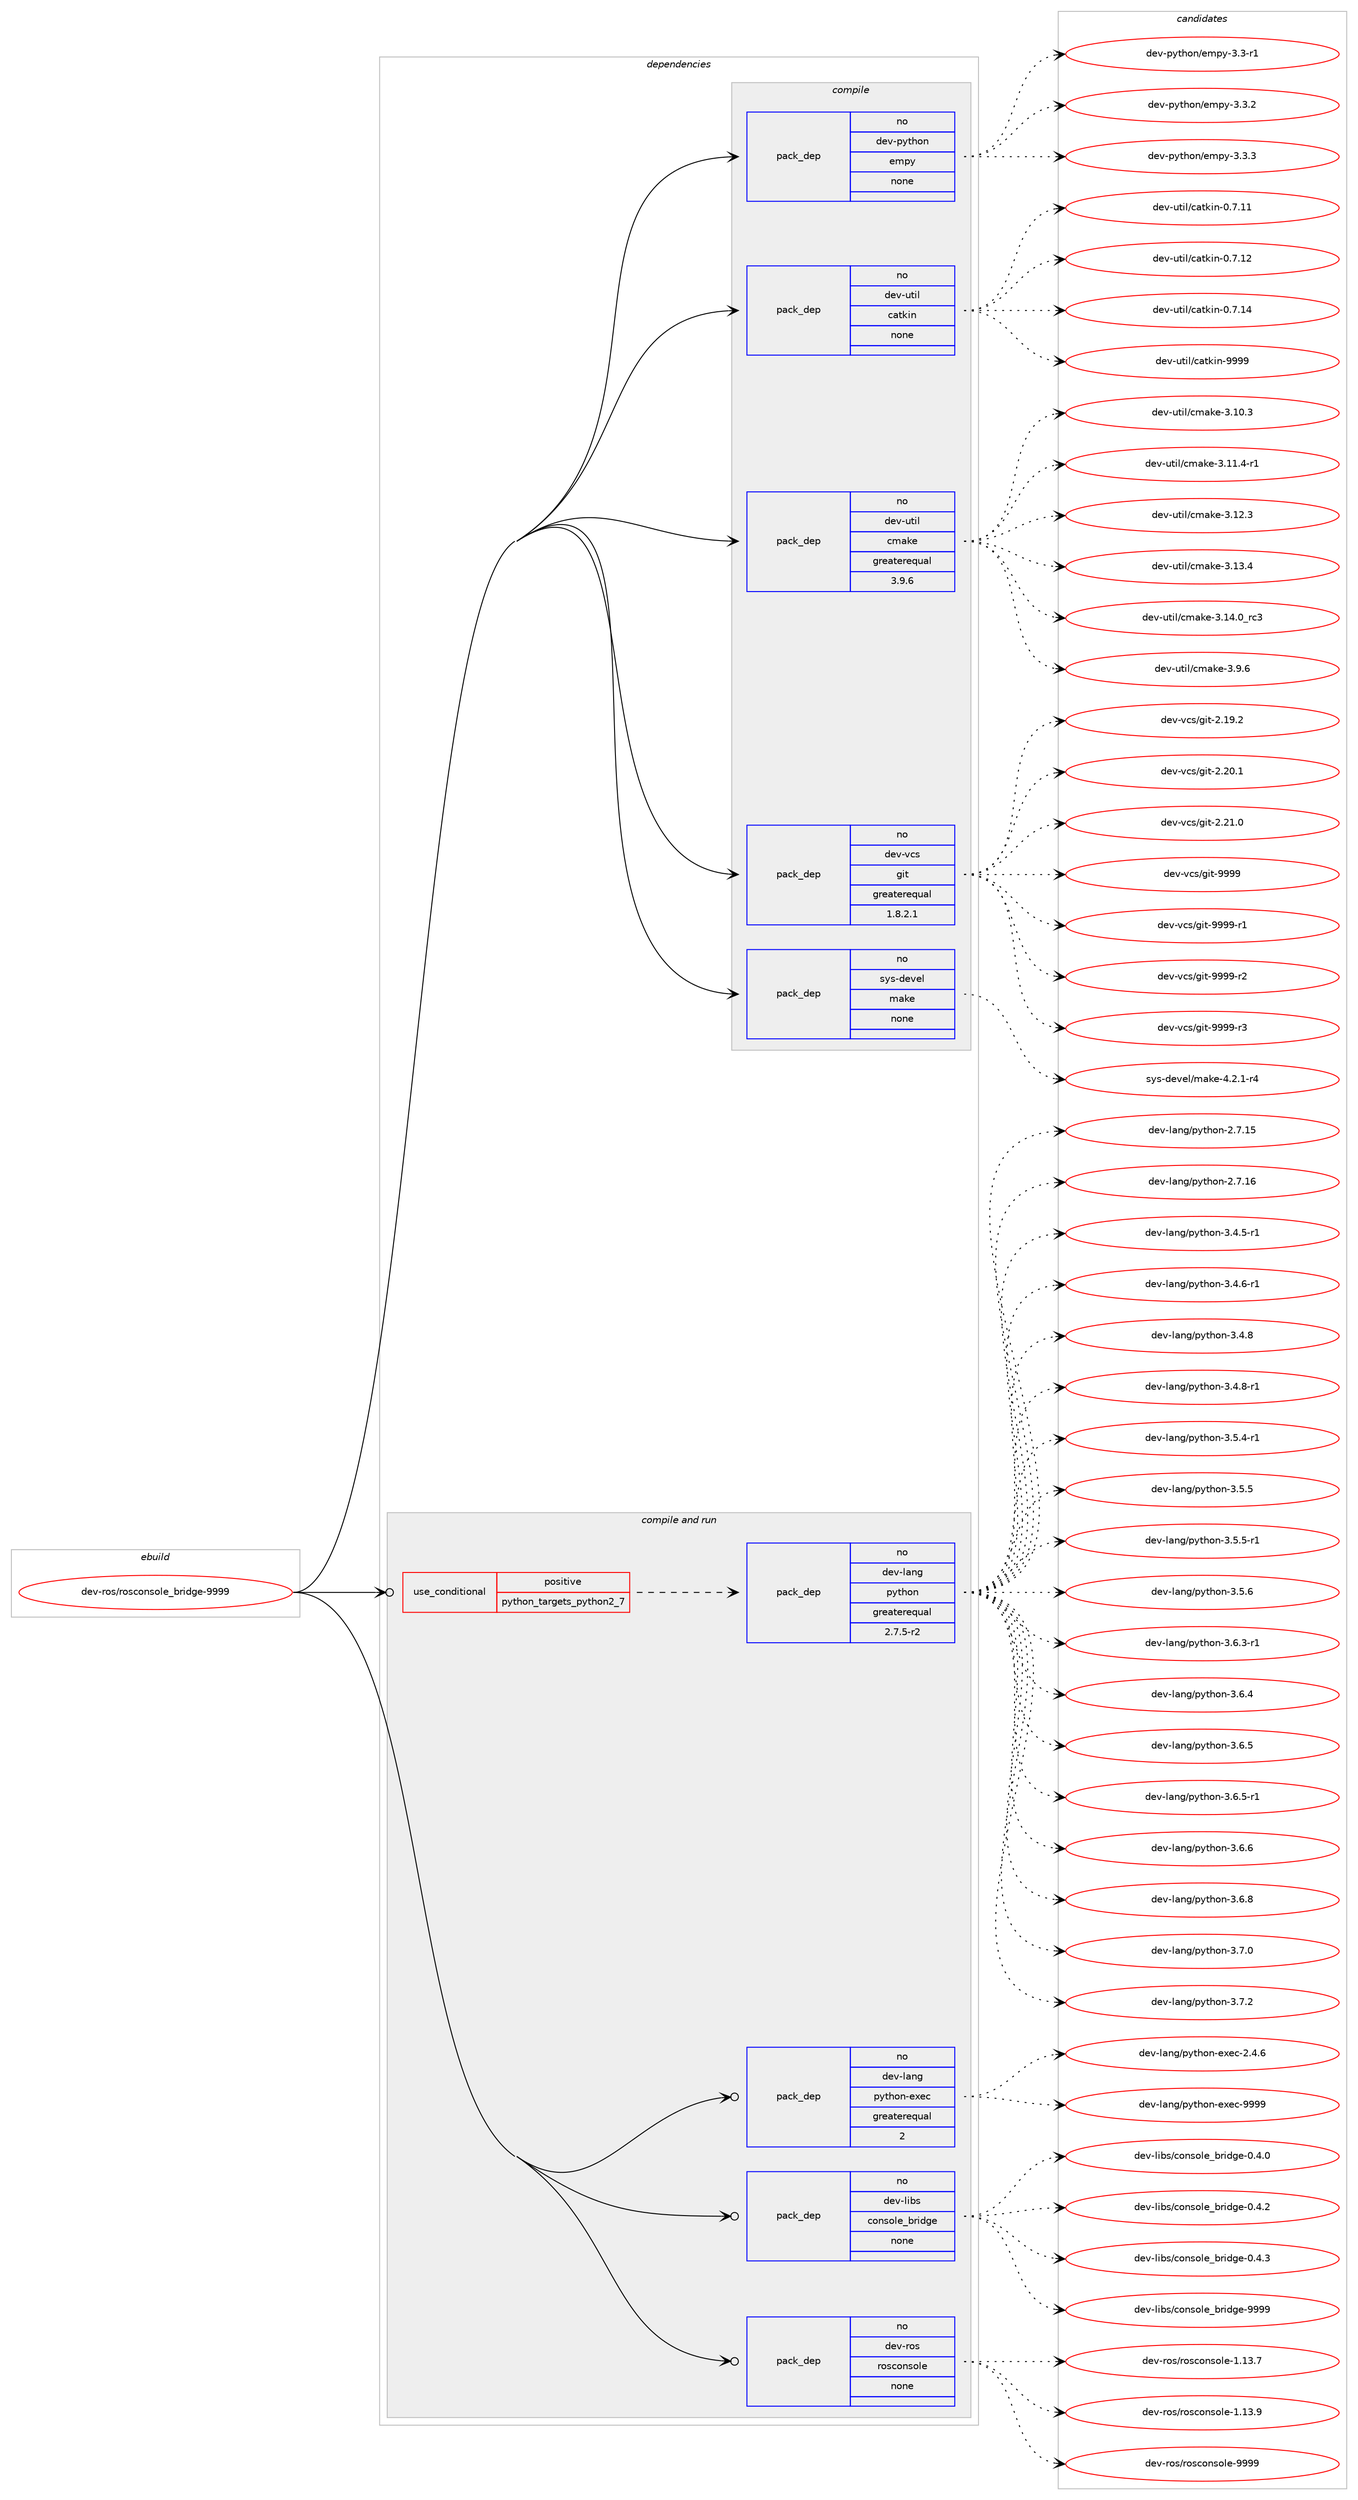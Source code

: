 digraph prolog {

# *************
# Graph options
# *************

newrank=true;
concentrate=true;
compound=true;
graph [rankdir=LR,fontname=Helvetica,fontsize=10,ranksep=1.5];#, ranksep=2.5, nodesep=0.2];
edge  [arrowhead=vee];
node  [fontname=Helvetica,fontsize=10];

# **********
# The ebuild
# **********

subgraph cluster_leftcol {
color=gray;
rank=same;
label=<<i>ebuild</i>>;
id [label="dev-ros/rosconsole_bridge-9999", color=red, width=4, href="../dev-ros/rosconsole_bridge-9999.svg"];
}

# ****************
# The dependencies
# ****************

subgraph cluster_midcol {
color=gray;
label=<<i>dependencies</i>>;
subgraph cluster_compile {
fillcolor="#eeeeee";
style=filled;
label=<<i>compile</i>>;
subgraph pack1051195 {
dependency1464329 [label=<<TABLE BORDER="0" CELLBORDER="1" CELLSPACING="0" CELLPADDING="4" WIDTH="220"><TR><TD ROWSPAN="6" CELLPADDING="30">pack_dep</TD></TR><TR><TD WIDTH="110">no</TD></TR><TR><TD>dev-python</TD></TR><TR><TD>empy</TD></TR><TR><TD>none</TD></TR><TR><TD></TD></TR></TABLE>>, shape=none, color=blue];
}
id:e -> dependency1464329:w [weight=20,style="solid",arrowhead="vee"];
subgraph pack1051196 {
dependency1464330 [label=<<TABLE BORDER="0" CELLBORDER="1" CELLSPACING="0" CELLPADDING="4" WIDTH="220"><TR><TD ROWSPAN="6" CELLPADDING="30">pack_dep</TD></TR><TR><TD WIDTH="110">no</TD></TR><TR><TD>dev-util</TD></TR><TR><TD>catkin</TD></TR><TR><TD>none</TD></TR><TR><TD></TD></TR></TABLE>>, shape=none, color=blue];
}
id:e -> dependency1464330:w [weight=20,style="solid",arrowhead="vee"];
subgraph pack1051197 {
dependency1464331 [label=<<TABLE BORDER="0" CELLBORDER="1" CELLSPACING="0" CELLPADDING="4" WIDTH="220"><TR><TD ROWSPAN="6" CELLPADDING="30">pack_dep</TD></TR><TR><TD WIDTH="110">no</TD></TR><TR><TD>dev-util</TD></TR><TR><TD>cmake</TD></TR><TR><TD>greaterequal</TD></TR><TR><TD>3.9.6</TD></TR></TABLE>>, shape=none, color=blue];
}
id:e -> dependency1464331:w [weight=20,style="solid",arrowhead="vee"];
subgraph pack1051198 {
dependency1464332 [label=<<TABLE BORDER="0" CELLBORDER="1" CELLSPACING="0" CELLPADDING="4" WIDTH="220"><TR><TD ROWSPAN="6" CELLPADDING="30">pack_dep</TD></TR><TR><TD WIDTH="110">no</TD></TR><TR><TD>dev-vcs</TD></TR><TR><TD>git</TD></TR><TR><TD>greaterequal</TD></TR><TR><TD>1.8.2.1</TD></TR></TABLE>>, shape=none, color=blue];
}
id:e -> dependency1464332:w [weight=20,style="solid",arrowhead="vee"];
subgraph pack1051199 {
dependency1464333 [label=<<TABLE BORDER="0" CELLBORDER="1" CELLSPACING="0" CELLPADDING="4" WIDTH="220"><TR><TD ROWSPAN="6" CELLPADDING="30">pack_dep</TD></TR><TR><TD WIDTH="110">no</TD></TR><TR><TD>sys-devel</TD></TR><TR><TD>make</TD></TR><TR><TD>none</TD></TR><TR><TD></TD></TR></TABLE>>, shape=none, color=blue];
}
id:e -> dependency1464333:w [weight=20,style="solid",arrowhead="vee"];
}
subgraph cluster_compileandrun {
fillcolor="#eeeeee";
style=filled;
label=<<i>compile and run</i>>;
subgraph cond389744 {
dependency1464334 [label=<<TABLE BORDER="0" CELLBORDER="1" CELLSPACING="0" CELLPADDING="4"><TR><TD ROWSPAN="3" CELLPADDING="10">use_conditional</TD></TR><TR><TD>positive</TD></TR><TR><TD>python_targets_python2_7</TD></TR></TABLE>>, shape=none, color=red];
subgraph pack1051200 {
dependency1464335 [label=<<TABLE BORDER="0" CELLBORDER="1" CELLSPACING="0" CELLPADDING="4" WIDTH="220"><TR><TD ROWSPAN="6" CELLPADDING="30">pack_dep</TD></TR><TR><TD WIDTH="110">no</TD></TR><TR><TD>dev-lang</TD></TR><TR><TD>python</TD></TR><TR><TD>greaterequal</TD></TR><TR><TD>2.7.5-r2</TD></TR></TABLE>>, shape=none, color=blue];
}
dependency1464334:e -> dependency1464335:w [weight=20,style="dashed",arrowhead="vee"];
}
id:e -> dependency1464334:w [weight=20,style="solid",arrowhead="odotvee"];
subgraph pack1051201 {
dependency1464336 [label=<<TABLE BORDER="0" CELLBORDER="1" CELLSPACING="0" CELLPADDING="4" WIDTH="220"><TR><TD ROWSPAN="6" CELLPADDING="30">pack_dep</TD></TR><TR><TD WIDTH="110">no</TD></TR><TR><TD>dev-lang</TD></TR><TR><TD>python-exec</TD></TR><TR><TD>greaterequal</TD></TR><TR><TD>2</TD></TR></TABLE>>, shape=none, color=blue];
}
id:e -> dependency1464336:w [weight=20,style="solid",arrowhead="odotvee"];
subgraph pack1051202 {
dependency1464337 [label=<<TABLE BORDER="0" CELLBORDER="1" CELLSPACING="0" CELLPADDING="4" WIDTH="220"><TR><TD ROWSPAN="6" CELLPADDING="30">pack_dep</TD></TR><TR><TD WIDTH="110">no</TD></TR><TR><TD>dev-libs</TD></TR><TR><TD>console_bridge</TD></TR><TR><TD>none</TD></TR><TR><TD></TD></TR></TABLE>>, shape=none, color=blue];
}
id:e -> dependency1464337:w [weight=20,style="solid",arrowhead="odotvee"];
subgraph pack1051203 {
dependency1464338 [label=<<TABLE BORDER="0" CELLBORDER="1" CELLSPACING="0" CELLPADDING="4" WIDTH="220"><TR><TD ROWSPAN="6" CELLPADDING="30">pack_dep</TD></TR><TR><TD WIDTH="110">no</TD></TR><TR><TD>dev-ros</TD></TR><TR><TD>rosconsole</TD></TR><TR><TD>none</TD></TR><TR><TD></TD></TR></TABLE>>, shape=none, color=blue];
}
id:e -> dependency1464338:w [weight=20,style="solid",arrowhead="odotvee"];
}
subgraph cluster_run {
fillcolor="#eeeeee";
style=filled;
label=<<i>run</i>>;
}
}

# **************
# The candidates
# **************

subgraph cluster_choices {
rank=same;
color=gray;
label=<<i>candidates</i>>;

subgraph choice1051195 {
color=black;
nodesep=1;
choice1001011184511212111610411111047101109112121455146514511449 [label="dev-python/empy-3.3-r1", color=red, width=4,href="../dev-python/empy-3.3-r1.svg"];
choice1001011184511212111610411111047101109112121455146514650 [label="dev-python/empy-3.3.2", color=red, width=4,href="../dev-python/empy-3.3.2.svg"];
choice1001011184511212111610411111047101109112121455146514651 [label="dev-python/empy-3.3.3", color=red, width=4,href="../dev-python/empy-3.3.3.svg"];
dependency1464329:e -> choice1001011184511212111610411111047101109112121455146514511449:w [style=dotted,weight="100"];
dependency1464329:e -> choice1001011184511212111610411111047101109112121455146514650:w [style=dotted,weight="100"];
dependency1464329:e -> choice1001011184511212111610411111047101109112121455146514651:w [style=dotted,weight="100"];
}
subgraph choice1051196 {
color=black;
nodesep=1;
choice1001011184511711610510847999711610710511045484655464949 [label="dev-util/catkin-0.7.11", color=red, width=4,href="../dev-util/catkin-0.7.11.svg"];
choice1001011184511711610510847999711610710511045484655464950 [label="dev-util/catkin-0.7.12", color=red, width=4,href="../dev-util/catkin-0.7.12.svg"];
choice1001011184511711610510847999711610710511045484655464952 [label="dev-util/catkin-0.7.14", color=red, width=4,href="../dev-util/catkin-0.7.14.svg"];
choice100101118451171161051084799971161071051104557575757 [label="dev-util/catkin-9999", color=red, width=4,href="../dev-util/catkin-9999.svg"];
dependency1464330:e -> choice1001011184511711610510847999711610710511045484655464949:w [style=dotted,weight="100"];
dependency1464330:e -> choice1001011184511711610510847999711610710511045484655464950:w [style=dotted,weight="100"];
dependency1464330:e -> choice1001011184511711610510847999711610710511045484655464952:w [style=dotted,weight="100"];
dependency1464330:e -> choice100101118451171161051084799971161071051104557575757:w [style=dotted,weight="100"];
}
subgraph choice1051197 {
color=black;
nodesep=1;
choice1001011184511711610510847991099710710145514649484651 [label="dev-util/cmake-3.10.3", color=red, width=4,href="../dev-util/cmake-3.10.3.svg"];
choice10010111845117116105108479910997107101455146494946524511449 [label="dev-util/cmake-3.11.4-r1", color=red, width=4,href="../dev-util/cmake-3.11.4-r1.svg"];
choice1001011184511711610510847991099710710145514649504651 [label="dev-util/cmake-3.12.3", color=red, width=4,href="../dev-util/cmake-3.12.3.svg"];
choice1001011184511711610510847991099710710145514649514652 [label="dev-util/cmake-3.13.4", color=red, width=4,href="../dev-util/cmake-3.13.4.svg"];
choice1001011184511711610510847991099710710145514649524648951149951 [label="dev-util/cmake-3.14.0_rc3", color=red, width=4,href="../dev-util/cmake-3.14.0_rc3.svg"];
choice10010111845117116105108479910997107101455146574654 [label="dev-util/cmake-3.9.6", color=red, width=4,href="../dev-util/cmake-3.9.6.svg"];
dependency1464331:e -> choice1001011184511711610510847991099710710145514649484651:w [style=dotted,weight="100"];
dependency1464331:e -> choice10010111845117116105108479910997107101455146494946524511449:w [style=dotted,weight="100"];
dependency1464331:e -> choice1001011184511711610510847991099710710145514649504651:w [style=dotted,weight="100"];
dependency1464331:e -> choice1001011184511711610510847991099710710145514649514652:w [style=dotted,weight="100"];
dependency1464331:e -> choice1001011184511711610510847991099710710145514649524648951149951:w [style=dotted,weight="100"];
dependency1464331:e -> choice10010111845117116105108479910997107101455146574654:w [style=dotted,weight="100"];
}
subgraph choice1051198 {
color=black;
nodesep=1;
choice10010111845118991154710310511645504649574650 [label="dev-vcs/git-2.19.2", color=red, width=4,href="../dev-vcs/git-2.19.2.svg"];
choice10010111845118991154710310511645504650484649 [label="dev-vcs/git-2.20.1", color=red, width=4,href="../dev-vcs/git-2.20.1.svg"];
choice10010111845118991154710310511645504650494648 [label="dev-vcs/git-2.21.0", color=red, width=4,href="../dev-vcs/git-2.21.0.svg"];
choice1001011184511899115471031051164557575757 [label="dev-vcs/git-9999", color=red, width=4,href="../dev-vcs/git-9999.svg"];
choice10010111845118991154710310511645575757574511449 [label="dev-vcs/git-9999-r1", color=red, width=4,href="../dev-vcs/git-9999-r1.svg"];
choice10010111845118991154710310511645575757574511450 [label="dev-vcs/git-9999-r2", color=red, width=4,href="../dev-vcs/git-9999-r2.svg"];
choice10010111845118991154710310511645575757574511451 [label="dev-vcs/git-9999-r3", color=red, width=4,href="../dev-vcs/git-9999-r3.svg"];
dependency1464332:e -> choice10010111845118991154710310511645504649574650:w [style=dotted,weight="100"];
dependency1464332:e -> choice10010111845118991154710310511645504650484649:w [style=dotted,weight="100"];
dependency1464332:e -> choice10010111845118991154710310511645504650494648:w [style=dotted,weight="100"];
dependency1464332:e -> choice1001011184511899115471031051164557575757:w [style=dotted,weight="100"];
dependency1464332:e -> choice10010111845118991154710310511645575757574511449:w [style=dotted,weight="100"];
dependency1464332:e -> choice10010111845118991154710310511645575757574511450:w [style=dotted,weight="100"];
dependency1464332:e -> choice10010111845118991154710310511645575757574511451:w [style=dotted,weight="100"];
}
subgraph choice1051199 {
color=black;
nodesep=1;
choice1151211154510010111810110847109971071014552465046494511452 [label="sys-devel/make-4.2.1-r4", color=red, width=4,href="../sys-devel/make-4.2.1-r4.svg"];
dependency1464333:e -> choice1151211154510010111810110847109971071014552465046494511452:w [style=dotted,weight="100"];
}
subgraph choice1051200 {
color=black;
nodesep=1;
choice10010111845108971101034711212111610411111045504655464953 [label="dev-lang/python-2.7.15", color=red, width=4,href="../dev-lang/python-2.7.15.svg"];
choice10010111845108971101034711212111610411111045504655464954 [label="dev-lang/python-2.7.16", color=red, width=4,href="../dev-lang/python-2.7.16.svg"];
choice1001011184510897110103471121211161041111104551465246534511449 [label="dev-lang/python-3.4.5-r1", color=red, width=4,href="../dev-lang/python-3.4.5-r1.svg"];
choice1001011184510897110103471121211161041111104551465246544511449 [label="dev-lang/python-3.4.6-r1", color=red, width=4,href="../dev-lang/python-3.4.6-r1.svg"];
choice100101118451089711010347112121116104111110455146524656 [label="dev-lang/python-3.4.8", color=red, width=4,href="../dev-lang/python-3.4.8.svg"];
choice1001011184510897110103471121211161041111104551465246564511449 [label="dev-lang/python-3.4.8-r1", color=red, width=4,href="../dev-lang/python-3.4.8-r1.svg"];
choice1001011184510897110103471121211161041111104551465346524511449 [label="dev-lang/python-3.5.4-r1", color=red, width=4,href="../dev-lang/python-3.5.4-r1.svg"];
choice100101118451089711010347112121116104111110455146534653 [label="dev-lang/python-3.5.5", color=red, width=4,href="../dev-lang/python-3.5.5.svg"];
choice1001011184510897110103471121211161041111104551465346534511449 [label="dev-lang/python-3.5.5-r1", color=red, width=4,href="../dev-lang/python-3.5.5-r1.svg"];
choice100101118451089711010347112121116104111110455146534654 [label="dev-lang/python-3.5.6", color=red, width=4,href="../dev-lang/python-3.5.6.svg"];
choice1001011184510897110103471121211161041111104551465446514511449 [label="dev-lang/python-3.6.3-r1", color=red, width=4,href="../dev-lang/python-3.6.3-r1.svg"];
choice100101118451089711010347112121116104111110455146544652 [label="dev-lang/python-3.6.4", color=red, width=4,href="../dev-lang/python-3.6.4.svg"];
choice100101118451089711010347112121116104111110455146544653 [label="dev-lang/python-3.6.5", color=red, width=4,href="../dev-lang/python-3.6.5.svg"];
choice1001011184510897110103471121211161041111104551465446534511449 [label="dev-lang/python-3.6.5-r1", color=red, width=4,href="../dev-lang/python-3.6.5-r1.svg"];
choice100101118451089711010347112121116104111110455146544654 [label="dev-lang/python-3.6.6", color=red, width=4,href="../dev-lang/python-3.6.6.svg"];
choice100101118451089711010347112121116104111110455146544656 [label="dev-lang/python-3.6.8", color=red, width=4,href="../dev-lang/python-3.6.8.svg"];
choice100101118451089711010347112121116104111110455146554648 [label="dev-lang/python-3.7.0", color=red, width=4,href="../dev-lang/python-3.7.0.svg"];
choice100101118451089711010347112121116104111110455146554650 [label="dev-lang/python-3.7.2", color=red, width=4,href="../dev-lang/python-3.7.2.svg"];
dependency1464335:e -> choice10010111845108971101034711212111610411111045504655464953:w [style=dotted,weight="100"];
dependency1464335:e -> choice10010111845108971101034711212111610411111045504655464954:w [style=dotted,weight="100"];
dependency1464335:e -> choice1001011184510897110103471121211161041111104551465246534511449:w [style=dotted,weight="100"];
dependency1464335:e -> choice1001011184510897110103471121211161041111104551465246544511449:w [style=dotted,weight="100"];
dependency1464335:e -> choice100101118451089711010347112121116104111110455146524656:w [style=dotted,weight="100"];
dependency1464335:e -> choice1001011184510897110103471121211161041111104551465246564511449:w [style=dotted,weight="100"];
dependency1464335:e -> choice1001011184510897110103471121211161041111104551465346524511449:w [style=dotted,weight="100"];
dependency1464335:e -> choice100101118451089711010347112121116104111110455146534653:w [style=dotted,weight="100"];
dependency1464335:e -> choice1001011184510897110103471121211161041111104551465346534511449:w [style=dotted,weight="100"];
dependency1464335:e -> choice100101118451089711010347112121116104111110455146534654:w [style=dotted,weight="100"];
dependency1464335:e -> choice1001011184510897110103471121211161041111104551465446514511449:w [style=dotted,weight="100"];
dependency1464335:e -> choice100101118451089711010347112121116104111110455146544652:w [style=dotted,weight="100"];
dependency1464335:e -> choice100101118451089711010347112121116104111110455146544653:w [style=dotted,weight="100"];
dependency1464335:e -> choice1001011184510897110103471121211161041111104551465446534511449:w [style=dotted,weight="100"];
dependency1464335:e -> choice100101118451089711010347112121116104111110455146544654:w [style=dotted,weight="100"];
dependency1464335:e -> choice100101118451089711010347112121116104111110455146544656:w [style=dotted,weight="100"];
dependency1464335:e -> choice100101118451089711010347112121116104111110455146554648:w [style=dotted,weight="100"];
dependency1464335:e -> choice100101118451089711010347112121116104111110455146554650:w [style=dotted,weight="100"];
}
subgraph choice1051201 {
color=black;
nodesep=1;
choice1001011184510897110103471121211161041111104510112010199455046524654 [label="dev-lang/python-exec-2.4.6", color=red, width=4,href="../dev-lang/python-exec-2.4.6.svg"];
choice10010111845108971101034711212111610411111045101120101994557575757 [label="dev-lang/python-exec-9999", color=red, width=4,href="../dev-lang/python-exec-9999.svg"];
dependency1464336:e -> choice1001011184510897110103471121211161041111104510112010199455046524654:w [style=dotted,weight="100"];
dependency1464336:e -> choice10010111845108971101034711212111610411111045101120101994557575757:w [style=dotted,weight="100"];
}
subgraph choice1051202 {
color=black;
nodesep=1;
choice100101118451081059811547991111101151111081019598114105100103101454846524648 [label="dev-libs/console_bridge-0.4.0", color=red, width=4,href="../dev-libs/console_bridge-0.4.0.svg"];
choice100101118451081059811547991111101151111081019598114105100103101454846524650 [label="dev-libs/console_bridge-0.4.2", color=red, width=4,href="../dev-libs/console_bridge-0.4.2.svg"];
choice100101118451081059811547991111101151111081019598114105100103101454846524651 [label="dev-libs/console_bridge-0.4.3", color=red, width=4,href="../dev-libs/console_bridge-0.4.3.svg"];
choice1001011184510810598115479911111011511110810195981141051001031014557575757 [label="dev-libs/console_bridge-9999", color=red, width=4,href="../dev-libs/console_bridge-9999.svg"];
dependency1464337:e -> choice100101118451081059811547991111101151111081019598114105100103101454846524648:w [style=dotted,weight="100"];
dependency1464337:e -> choice100101118451081059811547991111101151111081019598114105100103101454846524650:w [style=dotted,weight="100"];
dependency1464337:e -> choice100101118451081059811547991111101151111081019598114105100103101454846524651:w [style=dotted,weight="100"];
dependency1464337:e -> choice1001011184510810598115479911111011511110810195981141051001031014557575757:w [style=dotted,weight="100"];
}
subgraph choice1051203 {
color=black;
nodesep=1;
choice10010111845114111115471141111159911111011511110810145494649514655 [label="dev-ros/rosconsole-1.13.7", color=red, width=4,href="../dev-ros/rosconsole-1.13.7.svg"];
choice10010111845114111115471141111159911111011511110810145494649514657 [label="dev-ros/rosconsole-1.13.9", color=red, width=4,href="../dev-ros/rosconsole-1.13.9.svg"];
choice1001011184511411111547114111115991111101151111081014557575757 [label="dev-ros/rosconsole-9999", color=red, width=4,href="../dev-ros/rosconsole-9999.svg"];
dependency1464338:e -> choice10010111845114111115471141111159911111011511110810145494649514655:w [style=dotted,weight="100"];
dependency1464338:e -> choice10010111845114111115471141111159911111011511110810145494649514657:w [style=dotted,weight="100"];
dependency1464338:e -> choice1001011184511411111547114111115991111101151111081014557575757:w [style=dotted,weight="100"];
}
}

}

